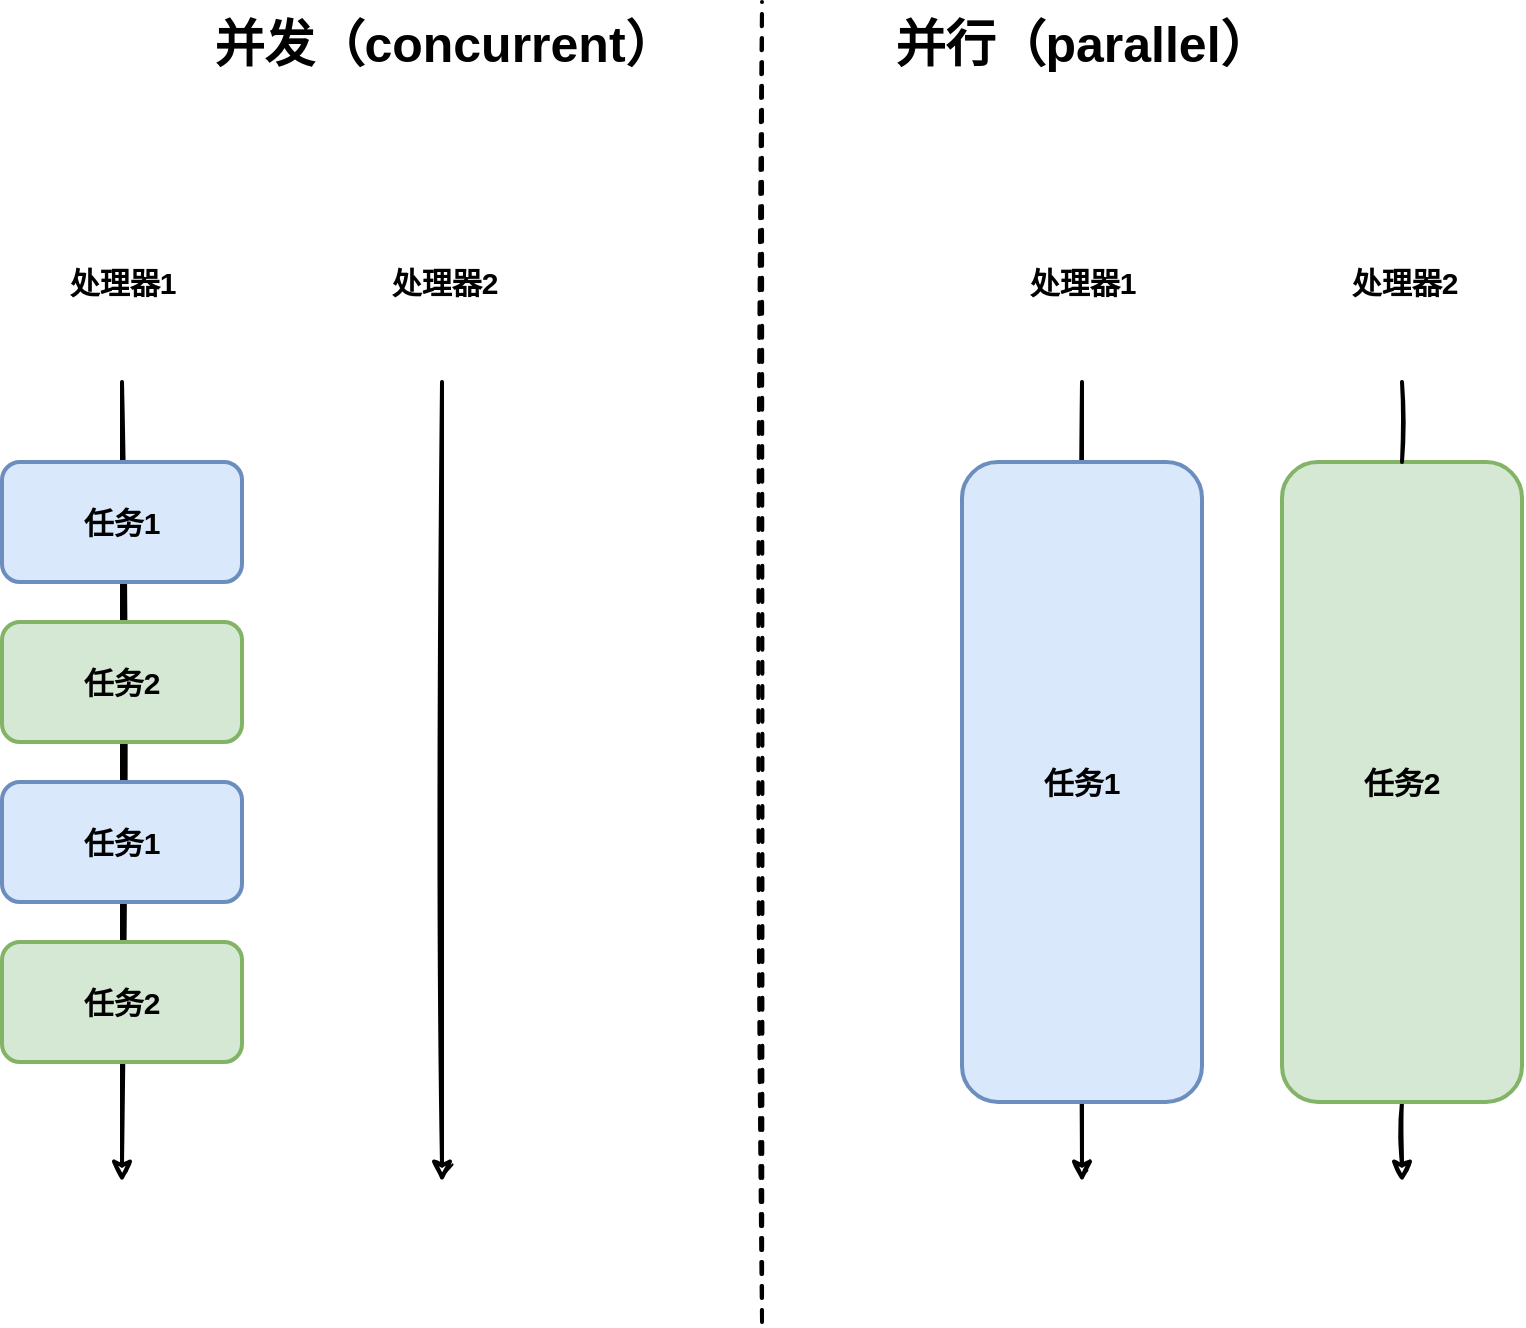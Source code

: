 <mxfile version="20.6.0" type="github">
  <diagram id="3Igkdzod0H90Zgw1er71" name="第 1 页">
    <mxGraphModel dx="1940" dy="695" grid="1" gridSize="10" guides="1" tooltips="1" connect="1" arrows="1" fold="1" page="1" pageScale="1" pageWidth="827" pageHeight="1169" math="0" shadow="0">
      <root>
        <mxCell id="0" />
        <mxCell id="1" parent="0" />
        <mxCell id="178ps9DXgOEks0OwSUOY-23" value="" style="endArrow=classic;html=1;rounded=0;fontSize=15;strokeWidth=2;sketch=1;" edge="1" parent="1">
          <mxGeometry width="50" height="50" relative="1" as="geometry">
            <mxPoint x="160" y="390" as="sourcePoint" />
            <mxPoint x="160" y="790" as="targetPoint" />
          </mxGeometry>
        </mxCell>
        <mxCell id="178ps9DXgOEks0OwSUOY-21" value="" style="endArrow=classic;html=1;rounded=0;fontSize=15;strokeWidth=2;sketch=1;" edge="1" parent="1">
          <mxGeometry width="50" height="50" relative="1" as="geometry">
            <mxPoint x="-320" y="390" as="sourcePoint" />
            <mxPoint x="-320" y="790" as="targetPoint" />
          </mxGeometry>
        </mxCell>
        <mxCell id="178ps9DXgOEks0OwSUOY-9" value="任务1" style="rounded=1;whiteSpace=wrap;html=1;strokeWidth=2;fillWeight=4;hachureGap=8;hachureAngle=45;fillColor=#dae8fc;sketch=0;fontStyle=1;fontSize=15;strokeColor=#6c8ebf;" vertex="1" parent="1">
          <mxGeometry x="-380" y="430" width="120" height="60" as="geometry" />
        </mxCell>
        <mxCell id="178ps9DXgOEks0OwSUOY-15" value="任务2" style="rounded=1;whiteSpace=wrap;html=1;strokeWidth=2;fillWeight=4;hachureGap=8;hachureAngle=45;fillColor=#d5e8d4;sketch=0;strokeColor=#82b366;fontStyle=1;fontSize=15;" vertex="1" parent="1">
          <mxGeometry x="-380" y="510" width="120" height="60" as="geometry" />
        </mxCell>
        <mxCell id="178ps9DXgOEks0OwSUOY-16" value="任务1" style="rounded=1;whiteSpace=wrap;html=1;strokeWidth=2;fillWeight=4;hachureGap=8;hachureAngle=45;fillColor=#dae8fc;sketch=0;fontStyle=1;fontSize=15;strokeColor=#6c8ebf;" vertex="1" parent="1">
          <mxGeometry x="-380" y="590" width="120" height="60" as="geometry" />
        </mxCell>
        <mxCell id="178ps9DXgOEks0OwSUOY-18" value="任务2" style="rounded=1;whiteSpace=wrap;html=1;strokeWidth=2;fillWeight=4;hachureGap=8;hachureAngle=45;fillColor=#d5e8d4;sketch=0;strokeColor=#82b366;fontStyle=1;fontSize=15;" vertex="1" parent="1">
          <mxGeometry x="-380" y="670" width="120" height="60" as="geometry" />
        </mxCell>
        <mxCell id="178ps9DXgOEks0OwSUOY-19" value="任务1" style="rounded=1;whiteSpace=wrap;html=1;strokeWidth=2;fillWeight=4;hachureGap=8;hachureAngle=45;fillColor=#dae8fc;sketch=0;fontStyle=1;fontSize=15;strokeColor=#6c8ebf;" vertex="1" parent="1">
          <mxGeometry x="100" y="430" width="120" height="320" as="geometry" />
        </mxCell>
        <mxCell id="178ps9DXgOEks0OwSUOY-22" value="" style="endArrow=classic;html=1;rounded=0;fontSize=15;strokeWidth=2;sketch=1;" edge="1" parent="1">
          <mxGeometry width="50" height="50" relative="1" as="geometry">
            <mxPoint x="-160" y="390" as="sourcePoint" />
            <mxPoint x="-160" y="790" as="targetPoint" />
          </mxGeometry>
        </mxCell>
        <mxCell id="178ps9DXgOEks0OwSUOY-24" value="" style="endArrow=classic;html=1;rounded=0;fontSize=15;strokeWidth=2;sketch=1;startArrow=none;" edge="1" parent="1" source="178ps9DXgOEks0OwSUOY-20">
          <mxGeometry width="50" height="50" relative="1" as="geometry">
            <mxPoint x="320" y="390" as="sourcePoint" />
            <mxPoint x="320" y="790" as="targetPoint" />
          </mxGeometry>
        </mxCell>
        <mxCell id="178ps9DXgOEks0OwSUOY-20" value="任务2" style="rounded=1;whiteSpace=wrap;html=1;strokeWidth=2;fillWeight=4;hachureGap=8;hachureAngle=45;fillColor=#d5e8d4;sketch=0;strokeColor=#82b366;fontStyle=1;fontSize=15;" vertex="1" parent="1">
          <mxGeometry x="260" y="430" width="120" height="320" as="geometry" />
        </mxCell>
        <mxCell id="178ps9DXgOEks0OwSUOY-25" value="" style="endArrow=none;html=1;rounded=0;fontSize=15;strokeWidth=2;sketch=1;" edge="1" parent="1" target="178ps9DXgOEks0OwSUOY-20">
          <mxGeometry width="50" height="50" relative="1" as="geometry">
            <mxPoint x="320" y="390" as="sourcePoint" />
            <mxPoint x="320" y="790" as="targetPoint" />
          </mxGeometry>
        </mxCell>
        <mxCell id="178ps9DXgOEks0OwSUOY-26" value="" style="endArrow=none;dashed=1;html=1;rounded=0;sketch=1;strokeWidth=2;fontSize=15;" edge="1" parent="1">
          <mxGeometry width="50" height="50" relative="1" as="geometry">
            <mxPoint y="860" as="sourcePoint" />
            <mxPoint y="200" as="targetPoint" />
          </mxGeometry>
        </mxCell>
        <mxCell id="178ps9DXgOEks0OwSUOY-27" value="处理器1" style="text;strokeColor=none;fillColor=none;html=1;fontSize=15;fontStyle=1;verticalAlign=middle;align=center;sketch=0;" vertex="1" parent="1">
          <mxGeometry x="-370" y="320" width="100" height="40" as="geometry" />
        </mxCell>
        <mxCell id="178ps9DXgOEks0OwSUOY-28" value="处理器2" style="text;strokeColor=none;fillColor=none;html=1;fontSize=15;fontStyle=1;verticalAlign=middle;align=center;sketch=0;" vertex="1" parent="1">
          <mxGeometry x="-209" y="320" width="100" height="40" as="geometry" />
        </mxCell>
        <mxCell id="178ps9DXgOEks0OwSUOY-29" value="处理器1" style="text;strokeColor=none;fillColor=none;html=1;fontSize=15;fontStyle=1;verticalAlign=middle;align=center;sketch=0;" vertex="1" parent="1">
          <mxGeometry x="110" y="320" width="100" height="40" as="geometry" />
        </mxCell>
        <mxCell id="178ps9DXgOEks0OwSUOY-30" value="处理器2" style="text;strokeColor=none;fillColor=none;html=1;fontSize=15;fontStyle=1;verticalAlign=middle;align=center;sketch=0;" vertex="1" parent="1">
          <mxGeometry x="271" y="320" width="100" height="40" as="geometry" />
        </mxCell>
        <mxCell id="178ps9DXgOEks0OwSUOY-31" value="并发（concurrent）" style="text;strokeColor=none;fillColor=none;html=1;fontSize=25;fontStyle=1;verticalAlign=middle;align=center;sketch=0;" vertex="1" parent="1">
          <mxGeometry x="-279" y="200" width="240" height="40" as="geometry" />
        </mxCell>
        <mxCell id="178ps9DXgOEks0OwSUOY-32" value="并行（parallel）" style="text;strokeColor=none;fillColor=none;html=1;fontSize=25;fontStyle=1;verticalAlign=middle;align=center;sketch=0;" vertex="1" parent="1">
          <mxGeometry x="40" y="200" width="240" height="40" as="geometry" />
        </mxCell>
      </root>
    </mxGraphModel>
  </diagram>
</mxfile>
